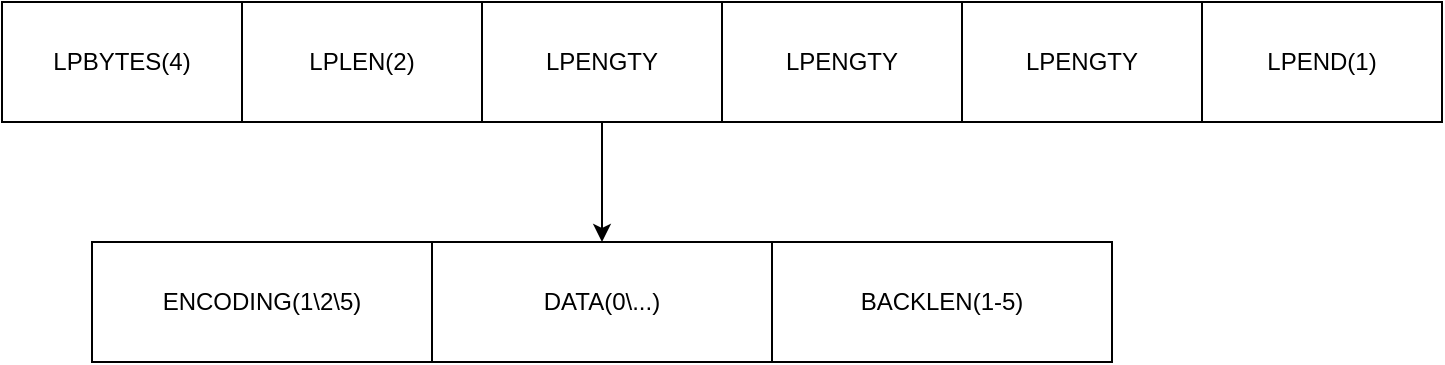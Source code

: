 <mxfile version="13.5.1" type="device"><diagram id="byAHv75HpEG1q1yALh15" name="第 1 页"><mxGraphModel dx="2027" dy="1220" grid="1" gridSize="10" guides="1" tooltips="1" connect="1" arrows="1" fold="1" page="1" pageScale="1" pageWidth="827" pageHeight="1169" math="0" shadow="0"><root><mxCell id="0"/><mxCell id="1" parent="0"/><mxCell id="ClUGQfkwGIkIQLo72xRe-1" value="LPBYTES(4)" style="rounded=0;whiteSpace=wrap;html=1;" vertex="1" parent="1"><mxGeometry x="70" y="50" width="120" height="60" as="geometry"/></mxCell><mxCell id="ClUGQfkwGIkIQLo72xRe-3" value="LPLEN(2)" style="rounded=0;whiteSpace=wrap;html=1;" vertex="1" parent="1"><mxGeometry x="190" y="50" width="120" height="60" as="geometry"/></mxCell><mxCell id="ClUGQfkwGIkIQLo72xRe-4" value="" style="edgeStyle=orthogonalEdgeStyle;rounded=0;orthogonalLoop=1;jettySize=auto;html=1;entryX=0.5;entryY=0;entryDx=0;entryDy=0;" edge="1" parent="1" source="ClUGQfkwGIkIQLo72xRe-5" target="ClUGQfkwGIkIQLo72xRe-11"><mxGeometry relative="1" as="geometry"/></mxCell><mxCell id="ClUGQfkwGIkIQLo72xRe-5" value="LPENGTY" style="rounded=0;whiteSpace=wrap;html=1;" vertex="1" parent="1"><mxGeometry x="310" y="50" width="120" height="60" as="geometry"/></mxCell><mxCell id="ClUGQfkwGIkIQLo72xRe-6" value="LPENGTY" style="rounded=0;whiteSpace=wrap;html=1;" vertex="1" parent="1"><mxGeometry x="430" y="50" width="120" height="60" as="geometry"/></mxCell><mxCell id="ClUGQfkwGIkIQLo72xRe-7" value="LPENGTY" style="rounded=0;whiteSpace=wrap;html=1;" vertex="1" parent="1"><mxGeometry x="550" y="50" width="120" height="60" as="geometry"/></mxCell><mxCell id="ClUGQfkwGIkIQLo72xRe-8" value="LPEND(1)" style="rounded=0;whiteSpace=wrap;html=1;" vertex="1" parent="1"><mxGeometry x="670" y="50" width="120" height="60" as="geometry"/></mxCell><mxCell id="ClUGQfkwGIkIQLo72xRe-10" value="ENCODING(1\2\5)" style="rounded=0;whiteSpace=wrap;html=1;" vertex="1" parent="1"><mxGeometry x="115" y="170" width="170" height="60" as="geometry"/></mxCell><mxCell id="ClUGQfkwGIkIQLo72xRe-11" value="DATA(0\...)" style="rounded=0;whiteSpace=wrap;html=1;" vertex="1" parent="1"><mxGeometry x="285" y="170" width="170" height="60" as="geometry"/></mxCell><mxCell id="ClUGQfkwGIkIQLo72xRe-12" value="BACKLEN(1-5)" style="rounded=0;whiteSpace=wrap;html=1;" vertex="1" parent="1"><mxGeometry x="455" y="170" width="170" height="60" as="geometry"/></mxCell></root></mxGraphModel></diagram></mxfile>